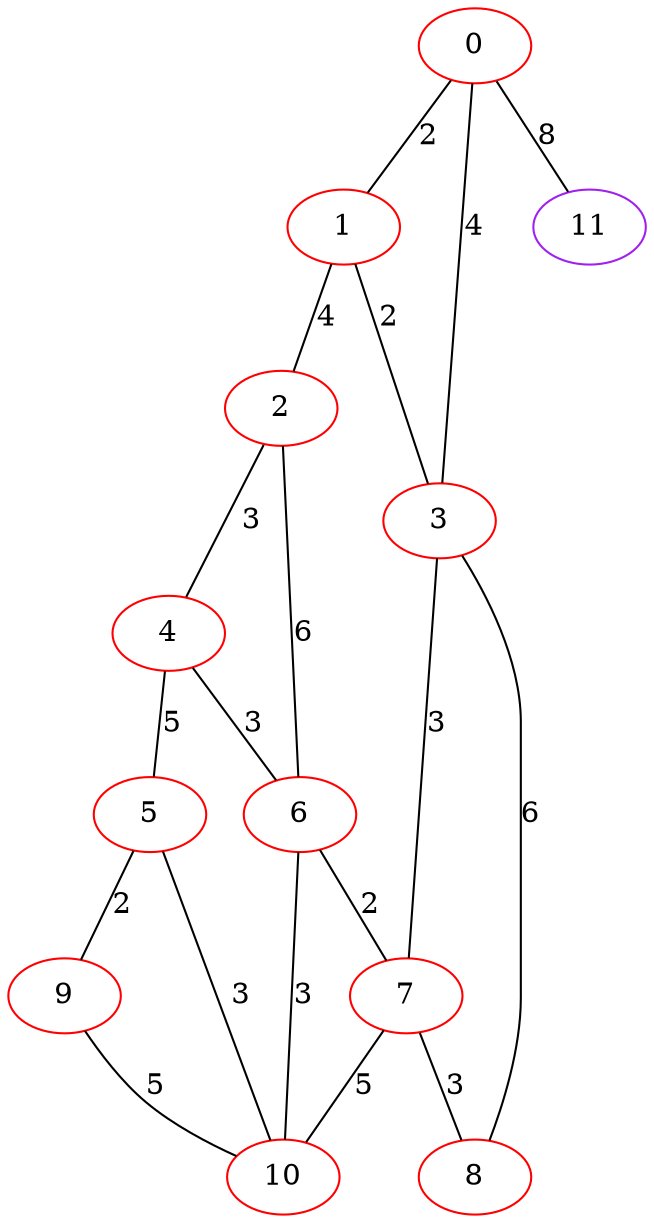 graph "" {
0 [color=red, weight=1];
1 [color=red, weight=1];
2 [color=red, weight=1];
3 [color=red, weight=1];
4 [color=red, weight=1];
5 [color=red, weight=1];
6 [color=red, weight=1];
7 [color=red, weight=1];
8 [color=red, weight=1];
9 [color=red, weight=1];
10 [color=red, weight=1];
11 [color=purple, weight=4];
0 -- 11  [key=0, label=8];
0 -- 1  [key=0, label=2];
0 -- 3  [key=0, label=4];
1 -- 2  [key=0, label=4];
1 -- 3  [key=0, label=2];
2 -- 4  [key=0, label=3];
2 -- 6  [key=0, label=6];
3 -- 8  [key=0, label=6];
3 -- 7  [key=0, label=3];
4 -- 5  [key=0, label=5];
4 -- 6  [key=0, label=3];
5 -- 9  [key=0, label=2];
5 -- 10  [key=0, label=3];
6 -- 10  [key=0, label=3];
6 -- 7  [key=0, label=2];
7 -- 8  [key=0, label=3];
7 -- 10  [key=0, label=5];
9 -- 10  [key=0, label=5];
}
